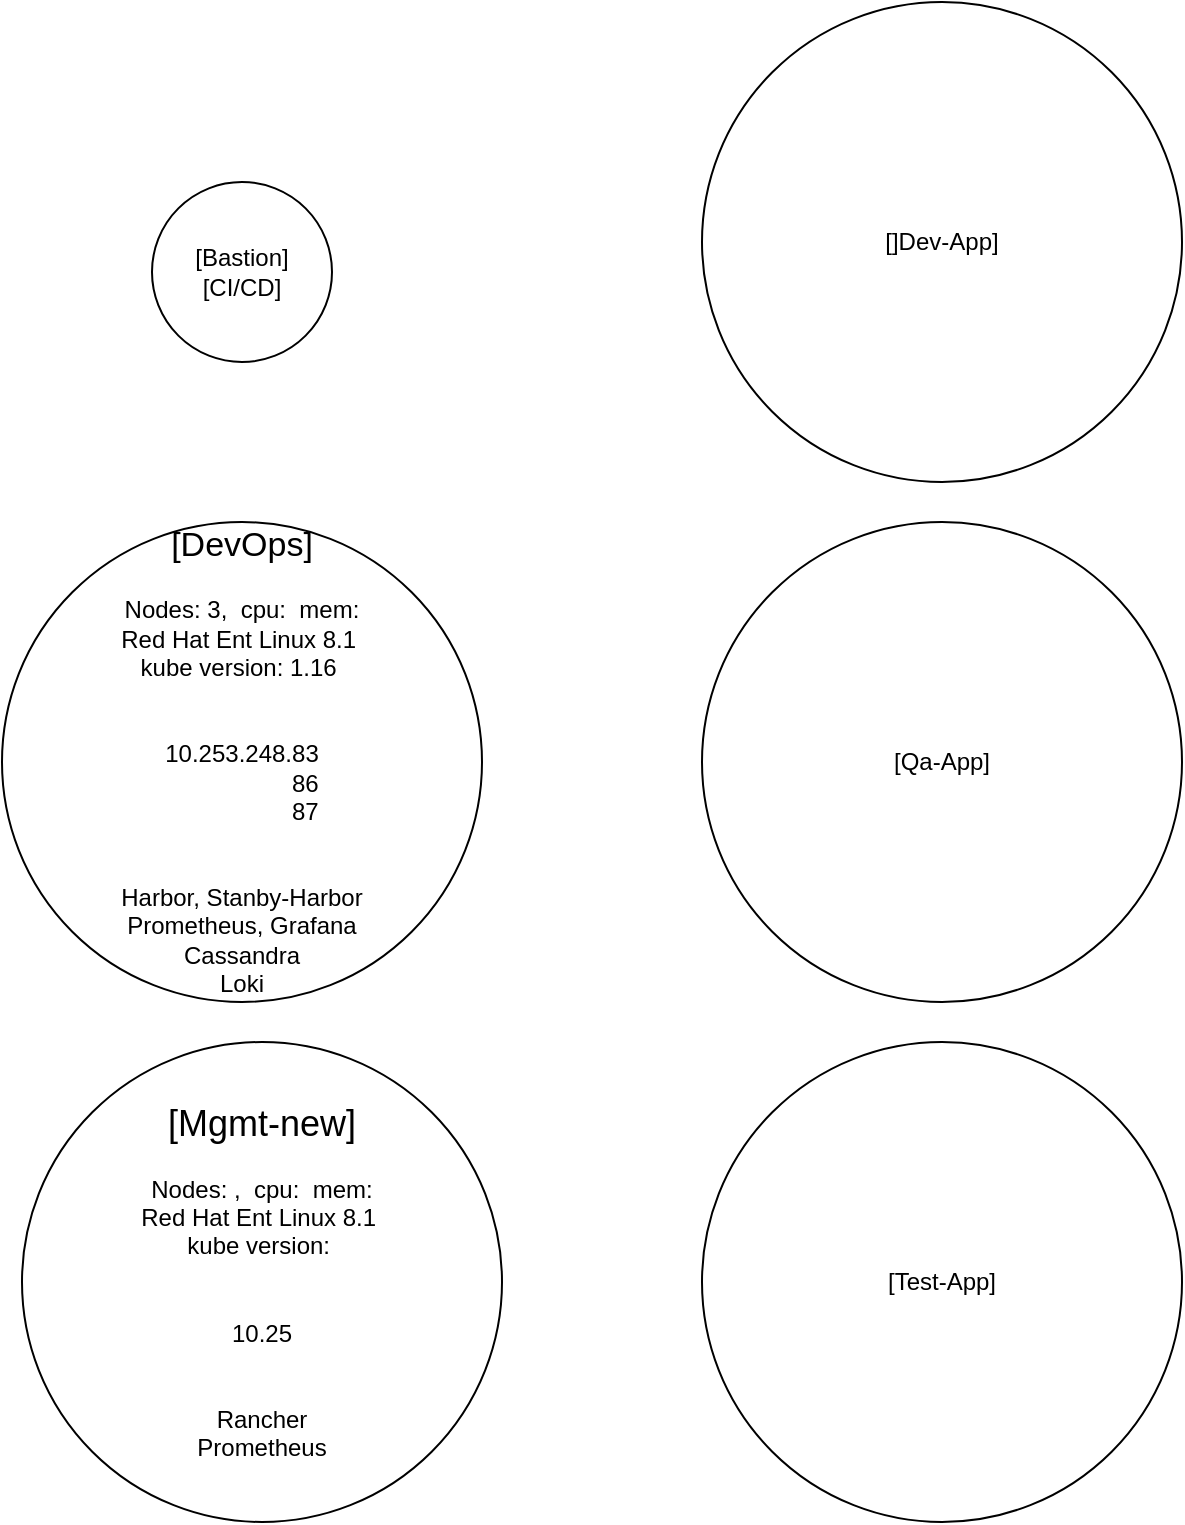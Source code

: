 <mxfile version="14.1.8" type="github" pages="4">
  <diagram id="zqWQqUdTwiIyOvmaYmjz" name="1. 클러스터 정보">
    <mxGraphModel dx="919" dy="842" grid="1" gridSize="10" guides="1" tooltips="1" connect="1" arrows="1" fold="1" page="1" pageScale="1" pageWidth="827" pageHeight="1169" math="0" shadow="0">
      <root>
        <mxCell id="PNiSEAVqumczl3CK1zWQ-0" />
        <mxCell id="PNiSEAVqumczl3CK1zWQ-1" parent="PNiSEAVqumczl3CK1zWQ-0" />
        <mxCell id="PNiSEAVqumczl3CK1zWQ-2" value="[]Dev-App]" style="ellipse;whiteSpace=wrap;html=1;aspect=fixed;" parent="PNiSEAVqumczl3CK1zWQ-1" vertex="1">
          <mxGeometry x="430" y="30" width="240" height="240" as="geometry" />
        </mxCell>
        <mxCell id="PNiSEAVqumczl3CK1zWQ-3" value="[Qa-App]" style="ellipse;whiteSpace=wrap;html=1;aspect=fixed;" parent="PNiSEAVqumczl3CK1zWQ-1" vertex="1">
          <mxGeometry x="430" y="290" width="240" height="240" as="geometry" />
        </mxCell>
        <mxCell id="PNiSEAVqumczl3CK1zWQ-4" value="[Test-App]" style="ellipse;whiteSpace=wrap;html=1;aspect=fixed;" parent="PNiSEAVqumczl3CK1zWQ-1" vertex="1">
          <mxGeometry x="430" y="550" width="240" height="240" as="geometry" />
        </mxCell>
        <mxCell id="PNiSEAVqumczl3CK1zWQ-5" value="&lt;font style=&quot;font-size: 17px&quot;&gt;[DevOps]&lt;/font&gt;&lt;br&gt;&lt;br&gt;Nodes: 3,&amp;nbsp; cpu:&amp;nbsp; mem:&lt;br&gt;Red Hat Ent Linux 8.1&amp;nbsp;&lt;br&gt;kube version: 1.16&amp;nbsp;&lt;br&gt;&lt;br&gt;&lt;br&gt;10.253.248.83&lt;br&gt;&amp;nbsp; &amp;nbsp; &amp;nbsp; &amp;nbsp; &amp;nbsp; &amp;nbsp; &amp;nbsp; &amp;nbsp; &amp;nbsp; &amp;nbsp;86&lt;br&gt;&amp;nbsp; &amp;nbsp; &amp;nbsp; &amp;nbsp; &amp;nbsp; &amp;nbsp; &amp;nbsp; &amp;nbsp; &amp;nbsp; &amp;nbsp;87&lt;br&gt;&lt;br&gt;&lt;br&gt;Harbor, Stanby-Harbor&lt;br&gt;Prometheus, Grafana&lt;br&gt;Cassandra&lt;br&gt;Loki" style="ellipse;whiteSpace=wrap;html=1;aspect=fixed;" parent="PNiSEAVqumczl3CK1zWQ-1" vertex="1">
          <mxGeometry x="80" y="290" width="240" height="240" as="geometry" />
        </mxCell>
        <mxCell id="PNiSEAVqumczl3CK1zWQ-6" value="[Bastion]&lt;br&gt;[CI/CD]" style="ellipse;whiteSpace=wrap;html=1;aspect=fixed;" parent="PNiSEAVqumczl3CK1zWQ-1" vertex="1">
          <mxGeometry x="155" y="120" width="90" height="90" as="geometry" />
        </mxCell>
        <mxCell id="PNiSEAVqumczl3CK1zWQ-7" value="&lt;font style=&quot;font-size: 18px&quot;&gt;[Mgmt-new]&lt;/font&gt;&lt;br&gt;&lt;br&gt;Nodes: ,&amp;nbsp; cpu:&amp;nbsp; mem:&lt;br&gt;Red Hat Ent Linux 8.1&amp;nbsp;&lt;br&gt;kube version:&amp;nbsp;&lt;br&gt;&lt;br&gt;&lt;br&gt;10.25&lt;br&gt;&lt;br&gt;&lt;br&gt;Rancher&lt;br&gt;Prometheus" style="ellipse;whiteSpace=wrap;html=1;aspect=fixed;" parent="PNiSEAVqumczl3CK1zWQ-1" vertex="1">
          <mxGeometry x="90" y="550" width="240" height="240" as="geometry" />
        </mxCell>
      </root>
    </mxGraphModel>
  </diagram>
  <diagram id="in38U6Dr_jpYil-cjB_f" name="Page-1">
    <mxGraphModel dx="1746" dy="842" grid="1" gridSize="10" guides="1" tooltips="1" connect="1" arrows="1" fold="1" page="1" pageScale="1" pageWidth="827" pageHeight="1169" math="0" shadow="0">
      <root>
        <mxCell id="0" />
        <mxCell id="1" parent="0" />
        <mxCell id="hZ1jMKI5p8nAKICjlDMV-15" value="" style="rounded=0;whiteSpace=wrap;html=1;fillColor=#dae8fc;strokeColor=#6c8ebf;" parent="1" vertex="1">
          <mxGeometry x="90" y="117" width="710" height="440" as="geometry" />
        </mxCell>
        <mxCell id="hZ1jMKI5p8nAKICjlDMV-50" value="" style="rounded=0;whiteSpace=wrap;html=1;" parent="1" vertex="1">
          <mxGeometry x="270" y="290" width="162.5" height="140" as="geometry" />
        </mxCell>
        <mxCell id="GkEAS1J7xOZd6fxZnrWg-101" style="edgeStyle=orthogonalEdgeStyle;rounded=0;orthogonalLoop=1;jettySize=auto;html=1;entryX=0;entryY=0.5;entryDx=0;entryDy=0;endArrow=block;endFill=1;strokeColor=#000000;" parent="1" source="hZ1jMKI5p8nAKICjlDMV-51" target="hZ1jMKI5p8nAKICjlDMV-54" edge="1">
          <mxGeometry relative="1" as="geometry" />
        </mxCell>
        <mxCell id="GkEAS1J7xOZd6fxZnrWg-102" style="edgeStyle=orthogonalEdgeStyle;rounded=0;orthogonalLoop=1;jettySize=auto;html=1;endArrow=block;endFill=1;strokeColor=#000000;" parent="1" source="hZ1jMKI5p8nAKICjlDMV-51" target="hZ1jMKI5p8nAKICjlDMV-53" edge="1">
          <mxGeometry relative="1" as="geometry">
            <Array as="points">
              <mxPoint x="367.5" y="371.75" />
              <mxPoint x="367.5" y="336.75" />
            </Array>
          </mxGeometry>
        </mxCell>
        <mxCell id="hZ1jMKI5p8nAKICjlDMV-51" value="LB&lt;br&gt;Service" style="ellipse;whiteSpace=wrap;html=1;aspect=fixed;" parent="1" vertex="1">
          <mxGeometry x="296" y="341" width="62.5" height="62.5" as="geometry" />
        </mxCell>
        <mxCell id="hZ1jMKI5p8nAKICjlDMV-52" value="Deployment" style="rounded=0;whiteSpace=wrap;html=1;" parent="1" vertex="1">
          <mxGeometry x="358.5" y="294" width="70" height="18.75" as="geometry" />
        </mxCell>
        <mxCell id="hZ1jMKI5p8nAKICjlDMV-53" value="Pod&lt;span style=&quot;color: rgba(0 , 0 , 0 , 0) ; font-family: monospace ; font-size: 0px&quot;&gt;%3CmxGraphModel%3E%3Croot%3E%3CmxCell%20id%3D%220%22%2F%3E%3CmxCell%20id%3D%221%22%20parent%3D%220%22%2F%3E%3CmxCell%20id%3D%222%22%20value%3D%22ClusterIP%26lt%3Bbr%26gt%3BService%22%20style%3D%22ellipse%3BwhiteSpace%3Dwrap%3Bhtml%3D1%3Baspect%3Dfixed%3B%22%20vertex%3D%221%22%20parent%3D%221%22%3E%3CmxGeometry%20x%3D%22290%22%20y%3D%22173.75%22%20width%3D%2262.5%22%20height%3D%2262.5%22%20as%3D%22geometry%22%2F%3E%3C%2FmxCell%3E%3C%2Froot%3E%3C%2FmxGraphModel%3E&lt;/span&gt;" style="ellipse;whiteSpace=wrap;html=1;aspect=fixed;" parent="1" vertex="1">
          <mxGeometry x="383.5" y="320" width="34" height="34" as="geometry" />
        </mxCell>
        <mxCell id="hZ1jMKI5p8nAKICjlDMV-54" value="Pod&lt;span style=&quot;color: rgba(0 , 0 , 0 , 0) ; font-family: monospace ; font-size: 0px&quot;&gt;%3CmxGraphModel%3E%3Croot%3E%3CmxCell%20id%3D%220%22%2F%3E%3CmxCell%20id%3D%221%22%20parent%3D%220%22%2F%3E%3CmxCell%20id%3D%222%22%20value%3D%22ClusterIP%26lt%3Bbr%26gt%3BService%22%20style%3D%22ellipse%3BwhiteSpace%3Dwrap%3Bhtml%3D1%3Baspect%3Dfixed%3B%22%20vertex%3D%221%22%20parent%3D%221%22%3E%3CmxGeometry%20x%3D%22290%22%20y%3D%22173.75%22%20width%3D%2262.5%22%20height%3D%2262.5%22%20as%3D%22geometry%22%2F%3E%3C%2FmxCell%3E%3C%2Froot%3E%3C%2FmxGraphModel%3E&lt;/span&gt;" style="ellipse;whiteSpace=wrap;html=1;aspect=fixed;" parent="1" vertex="1">
          <mxGeometry x="383.5" y="355" width="33.5" height="33.5" as="geometry" />
        </mxCell>
        <mxCell id="0lCmog_QnwW-JEdDi23I-28" style="edgeStyle=orthogonalEdgeStyle;rounded=0;orthogonalLoop=1;jettySize=auto;html=1;" parent="1" source="hZ1jMKI5p8nAKICjlDMV-55" target="0lCmog_QnwW-JEdDi23I-16" edge="1">
          <mxGeometry relative="1" as="geometry" />
        </mxCell>
        <mxCell id="hZ1jMKI5p8nAKICjlDMV-55" value="Pod&lt;span style=&quot;color: rgba(0 , 0 , 0 , 0) ; font-family: monospace ; font-size: 0px&quot;&gt;%3CmxGraphModel%3E%3Croot%3E%3CmxCell%20id%3D%220%22%2F%3E%3CmxCell%20id%3D%221%22%20parent%3D%220%22%2F%3E%3CmxCell%20id%3D%222%22%20value%3D%22ClusterIP%26lt%3Bbr%26gt%3BService%22%20style%3D%22ellipse%3BwhiteSpace%3Dwrap%3Bhtml%3D1%3Baspect%3Dfixed%3B%22%20vertex%3D%221%22%20parent%3D%221%22%3E%3CmxGeometry%20x%3D%22290%22%20y%3D%22173.75%22%20width%3D%2262.5%22%20height%3D%2262.5%22%20as%3D%22geometry%22%2F%3E%3C%2FmxCell%3E%3C%2Froot%3E%3C%2FmxGraphModel%3E&lt;/span&gt;" style="ellipse;whiteSpace=wrap;html=1;aspect=fixed;" parent="1" vertex="1">
          <mxGeometry x="383.5" y="389.5" width="34" height="34" as="geometry" />
        </mxCell>
        <mxCell id="GkEAS1J7xOZd6fxZnrWg-114" style="edgeStyle=orthogonalEdgeStyle;rounded=0;orthogonalLoop=1;jettySize=auto;html=1;endArrow=block;endFill=1;strokeColor=#000000;" parent="1" target="hZ1jMKI5p8nAKICjlDMV-51" edge="1">
          <mxGeometry relative="1" as="geometry">
            <Array as="points">
              <mxPoint x="190" y="372" />
            </Array>
            <mxPoint x="190" y="340" as="sourcePoint" />
          </mxGeometry>
        </mxCell>
        <mxCell id="GkEAS1J7xOZd6fxZnrWg-9" style="edgeStyle=orthogonalEdgeStyle;rounded=0;orthogonalLoop=1;jettySize=auto;html=1;exitX=0.5;exitY=1;exitDx=0;exitDy=0;" parent="1" source="hZ1jMKI5p8nAKICjlDMV-53" target="hZ1jMKI5p8nAKICjlDMV-53" edge="1">
          <mxGeometry relative="1" as="geometry" />
        </mxCell>
        <mxCell id="GkEAS1J7xOZd6fxZnrWg-66" value="Postgres PVC" style="rounded=0;whiteSpace=wrap;html=1;" parent="1" vertex="1">
          <mxGeometry x="553.13" y="520" width="160" height="30" as="geometry" />
        </mxCell>
        <mxCell id="GkEAS1J7xOZd6fxZnrWg-88" value="&lt;h1&gt;&lt;ol style=&quot;font-size: 12px&quot;&gt;&lt;li&gt;&lt;font style=&quot;font-size: 12px&quot;&gt;Create config Service, Deployment&lt;/font&gt;&lt;/li&gt;&lt;li&gt;&lt;font style=&quot;font-size: 12px&quot;&gt;Local Minikube Test&lt;/font&gt;&lt;/li&gt;&lt;li&gt;&lt;font style=&quot;font-size: 12px&quot;&gt;Create a Github/Travis flow to build images and Deploy&lt;/font&gt;&lt;/li&gt;&lt;li&gt;&lt;font style=&quot;font-size: 12px&quot;&gt;Deploy app to cloud&lt;/font&gt;&lt;/li&gt;&lt;/ol&gt;&lt;/h1&gt;" style="text;html=1;strokeColor=#82b366;fillColor=#d5e8d4;spacing=5;spacingTop=-20;whiteSpace=wrap;overflow=hidden;rounded=0;" parent="1" vertex="1">
          <mxGeometry x="90" y="570" width="420" height="70" as="geometry" />
        </mxCell>
        <mxCell id="GkEAS1J7xOZd6fxZnrWg-98" style="edgeStyle=orthogonalEdgeStyle;rounded=0;orthogonalLoop=1;jettySize=auto;html=1;exitX=1;exitY=0.5;exitDx=0;exitDy=0;endArrow=block;endFill=1;strokeColor=#000000;" parent="1" source="hZ1jMKI5p8nAKICjlDMV-51" target="hZ1jMKI5p8nAKICjlDMV-55" edge="1">
          <mxGeometry relative="1" as="geometry">
            <Array as="points">
              <mxPoint x="367.5" y="371.75" />
              <mxPoint x="367.5" y="406.75" />
            </Array>
          </mxGeometry>
        </mxCell>
        <mxCell id="GkEAS1J7xOZd6fxZnrWg-103" value="&lt;font style=&quot;font-size: 9px&quot;&gt;5000&lt;/font&gt;" style="text;html=1;fillColor=none;align=center;verticalAlign=middle;whiteSpace=wrap;rounded=0;" parent="1" vertex="1">
          <mxGeometry x="265.25" y="370.5" width="40" height="20" as="geometry" />
        </mxCell>
        <mxCell id="GkEAS1J7xOZd6fxZnrWg-104" value="&lt;font style=&quot;font-size: 9px&quot;&gt;5000&lt;/font&gt;" style="text;html=1;fillColor=none;align=center;verticalAlign=middle;whiteSpace=wrap;rounded=0;" parent="1" vertex="1">
          <mxGeometry x="352.5" y="404.5" width="40" height="20" as="geometry" />
        </mxCell>
        <mxCell id="GkEAS1J7xOZd6fxZnrWg-112" value="server" style="text;html=1;strokeColor=none;fillColor=none;align=center;verticalAlign=middle;whiteSpace=wrap;rounded=0;fontColor=#0000FF;fontSize=17;" parent="1" vertex="1">
          <mxGeometry x="280" y="290" width="40" height="20" as="geometry" />
        </mxCell>
        <mxCell id="GkEAS1J7xOZd6fxZnrWg-124" value="" style="rounded=0;whiteSpace=wrap;html=1;" parent="1" vertex="1">
          <mxGeometry x="550" y="279" width="166.25" height="92.5" as="geometry" />
        </mxCell>
        <mxCell id="GkEAS1J7xOZd6fxZnrWg-125" style="edgeStyle=orthogonalEdgeStyle;rounded=0;orthogonalLoop=1;jettySize=auto;html=1;entryX=0;entryY=0.5;entryDx=0;entryDy=0;endArrow=block;endFill=1;strokeColor=#000000;" parent="1" source="GkEAS1J7xOZd6fxZnrWg-127" target="GkEAS1J7xOZd6fxZnrWg-130" edge="1">
          <mxGeometry relative="1" as="geometry" />
        </mxCell>
        <mxCell id="GkEAS1J7xOZd6fxZnrWg-127" value="ClusterIP&lt;br&gt;Service" style="ellipse;whiteSpace=wrap;html=1;aspect=fixed;" parent="1" vertex="1">
          <mxGeometry x="574.5" y="301.75" width="62.5" height="62.5" as="geometry" />
        </mxCell>
        <mxCell id="GkEAS1J7xOZd6fxZnrWg-128" value="Deployment" style="rounded=0;whiteSpace=wrap;html=1;" parent="1" vertex="1">
          <mxGeometry x="642.25" y="283" width="70" height="18.75" as="geometry" />
        </mxCell>
        <mxCell id="GkEAS1J7xOZd6fxZnrWg-130" value="Pod&lt;span style=&quot;color: rgba(0 , 0 , 0 , 0) ; font-family: monospace ; font-size: 0px&quot;&gt;%3CmxGraphModel%3E%3Croot%3E%3CmxCell%20id%3D%220%22%2F%3E%3CmxCell%20id%3D%221%22%20parent%3D%220%22%2F%3E%3CmxCell%20id%3D%222%22%20value%3D%22ClusterIP%26lt%3Bbr%26gt%3BService%22%20style%3D%22ellipse%3BwhiteSpace%3Dwrap%3Bhtml%3D1%3Baspect%3Dfixed%3B%22%20vertex%3D%221%22%20parent%3D%221%22%3E%3CmxGeometry%20x%3D%22290%22%20y%3D%22173.75%22%20width%3D%2262.5%22%20height%3D%2262.5%22%20as%3D%22geometry%22%2F%3E%3C%2FmxCell%3E%3C%2Froot%3E%3C%2FmxGraphModel%3E&lt;/span&gt;" style="ellipse;whiteSpace=wrap;html=1;aspect=fixed;" parent="1" vertex="1">
          <mxGeometry x="662" y="315.75" width="33.5" height="33.5" as="geometry" />
        </mxCell>
        <mxCell id="GkEAS1J7xOZd6fxZnrWg-135" value="&lt;font style=&quot;font-size: 9px&quot;&gt;6379&lt;/font&gt;" style="text;html=1;fillColor=none;align=center;verticalAlign=middle;whiteSpace=wrap;rounded=0;" parent="1" vertex="1">
          <mxGeometry x="631" y="335" width="40" height="20" as="geometry" />
        </mxCell>
        <mxCell id="GkEAS1J7xOZd6fxZnrWg-136" value="redis" style="text;html=1;strokeColor=none;fillColor=none;align=center;verticalAlign=middle;whiteSpace=wrap;rounded=0;fontColor=#0000FF;fontSize=17;" parent="1" vertex="1">
          <mxGeometry x="584.75" y="279.5" width="40" height="20" as="geometry" />
        </mxCell>
        <mxCell id="GkEAS1J7xOZd6fxZnrWg-139" value="" style="rounded=0;whiteSpace=wrap;html=1;" parent="1" vertex="1">
          <mxGeometry x="550" y="403.5" width="166.25" height="92.5" as="geometry" />
        </mxCell>
        <mxCell id="GkEAS1J7xOZd6fxZnrWg-140" style="edgeStyle=orthogonalEdgeStyle;rounded=0;orthogonalLoop=1;jettySize=auto;html=1;entryX=0;entryY=0.5;entryDx=0;entryDy=0;endArrow=block;endFill=1;strokeColor=#000000;" parent="1" source="GkEAS1J7xOZd6fxZnrWg-141" target="GkEAS1J7xOZd6fxZnrWg-143" edge="1">
          <mxGeometry relative="1" as="geometry" />
        </mxCell>
        <mxCell id="GkEAS1J7xOZd6fxZnrWg-141" value="ClusterIP&lt;br&gt;Service" style="ellipse;whiteSpace=wrap;html=1;aspect=fixed;" parent="1" vertex="1">
          <mxGeometry x="574.5" y="426.25" width="62.5" height="62.5" as="geometry" />
        </mxCell>
        <mxCell id="GkEAS1J7xOZd6fxZnrWg-142" value="Deployment" style="rounded=0;whiteSpace=wrap;html=1;" parent="1" vertex="1">
          <mxGeometry x="642.25" y="407.5" width="70" height="18.75" as="geometry" />
        </mxCell>
        <mxCell id="0lCmog_QnwW-JEdDi23I-4" style="edgeStyle=orthogonalEdgeStyle;rounded=0;orthogonalLoop=1;jettySize=auto;html=1;exitX=0.5;exitY=1;exitDx=0;exitDy=0;" parent="1" source="GkEAS1J7xOZd6fxZnrWg-143" target="GkEAS1J7xOZd6fxZnrWg-66" edge="1">
          <mxGeometry relative="1" as="geometry">
            <Array as="points">
              <mxPoint x="679" y="510" />
              <mxPoint x="679" y="510" />
            </Array>
          </mxGeometry>
        </mxCell>
        <mxCell id="GkEAS1J7xOZd6fxZnrWg-143" value="Pod&lt;span style=&quot;color: rgba(0 , 0 , 0 , 0) ; font-family: monospace ; font-size: 0px&quot;&gt;%3CmxGraphModel%3E%3Croot%3E%3CmxCell%20id%3D%220%22%2F%3E%3CmxCell%20id%3D%221%22%20parent%3D%220%22%2F%3E%3CmxCell%20id%3D%222%22%20value%3D%22ClusterIP%26lt%3Bbr%26gt%3BService%22%20style%3D%22ellipse%3BwhiteSpace%3Dwrap%3Bhtml%3D1%3Baspect%3Dfixed%3B%22%20vertex%3D%221%22%20parent%3D%221%22%3E%3CmxGeometry%20x%3D%22290%22%20y%3D%22173.75%22%20width%3D%2262.5%22%20height%3D%2262.5%22%20as%3D%22geometry%22%2F%3E%3C%2FmxCell%3E%3C%2Froot%3E%3C%2FmxGraphModel%3E&lt;/span&gt;" style="ellipse;whiteSpace=wrap;html=1;aspect=fixed;" parent="1" vertex="1">
          <mxGeometry x="662" y="440.25" width="33.5" height="33.5" as="geometry" />
        </mxCell>
        <mxCell id="GkEAS1J7xOZd6fxZnrWg-144" value="&lt;font style=&quot;font-size: 9px&quot;&gt;5432&lt;/font&gt;" style="text;html=1;fillColor=none;align=center;verticalAlign=middle;whiteSpace=wrap;rounded=0;" parent="1" vertex="1">
          <mxGeometry x="631" y="458.5" width="40" height="20" as="geometry" />
        </mxCell>
        <mxCell id="GkEAS1J7xOZd6fxZnrWg-145" value="postgres" style="text;html=1;strokeColor=none;fillColor=none;align=center;verticalAlign=middle;whiteSpace=wrap;rounded=0;fontColor=#0000FF;fontSize=15;" parent="1" vertex="1">
          <mxGeometry x="585.5" y="403.5" width="40" height="20" as="geometry" />
        </mxCell>
        <mxCell id="GkEAS1J7xOZd6fxZnrWg-118" style="edgeStyle=orthogonalEdgeStyle;rounded=0;orthogonalLoop=1;jettySize=auto;html=1;exitX=1;exitY=0.5;exitDx=0;exitDy=0;endArrow=block;endFill=1;strokeColor=#000000;fontSize=17;fontColor=#0000FF;" parent="1" source="hZ1jMKI5p8nAKICjlDMV-55" target="GkEAS1J7xOZd6fxZnrWg-141" edge="1">
          <mxGeometry relative="1" as="geometry">
            <mxPoint x="563.75" y="465.25" as="targetPoint" />
            <Array as="points">
              <mxPoint x="460" y="406" />
              <mxPoint x="460" y="458" />
            </Array>
          </mxGeometry>
        </mxCell>
        <mxCell id="GkEAS1J7xOZd6fxZnrWg-121" style="edgeStyle=orthogonalEdgeStyle;rounded=0;orthogonalLoop=1;jettySize=auto;html=1;exitX=1;exitY=0.5;exitDx=0;exitDy=0;endArrow=block;endFill=1;strokeColor=#000000;fontSize=17;fontColor=#0000FF;" parent="1" source="hZ1jMKI5p8nAKICjlDMV-53" target="GkEAS1J7xOZd6fxZnrWg-141" edge="1">
          <mxGeometry relative="1" as="geometry">
            <mxPoint x="563.75" y="465.25" as="targetPoint" />
            <Array as="points">
              <mxPoint x="460" y="337" />
              <mxPoint x="460" y="458" />
            </Array>
          </mxGeometry>
        </mxCell>
        <mxCell id="GkEAS1J7xOZd6fxZnrWg-123" style="edgeStyle=orthogonalEdgeStyle;rounded=0;orthogonalLoop=1;jettySize=auto;html=1;exitX=1;exitY=0.5;exitDx=0;exitDy=0;endArrow=block;endFill=1;strokeColor=#000000;fontSize=17;fontColor=#0000FF;" parent="1" source="hZ1jMKI5p8nAKICjlDMV-54" target="GkEAS1J7xOZd6fxZnrWg-141" edge="1">
          <mxGeometry relative="1" as="geometry">
            <mxPoint x="563.75" y="465.25" as="targetPoint" />
            <Array as="points">
              <mxPoint x="460" y="372" />
              <mxPoint x="460" y="458" />
            </Array>
          </mxGeometry>
        </mxCell>
        <mxCell id="GkEAS1J7xOZd6fxZnrWg-150" style="edgeStyle=orthogonalEdgeStyle;rounded=0;orthogonalLoop=1;jettySize=auto;html=1;endArrow=block;endFill=1;strokeColor=#000000;fontSize=17;fontColor=#0000FF;" parent="1" source="hZ1jMKI5p8nAKICjlDMV-53" target="GkEAS1J7xOZd6fxZnrWg-127" edge="1">
          <mxGeometry relative="1" as="geometry">
            <Array as="points">
              <mxPoint x="540" y="337" />
              <mxPoint x="540" y="337" />
            </Array>
          </mxGeometry>
        </mxCell>
        <mxCell id="GkEAS1J7xOZd6fxZnrWg-151" value="" style="rounded=0;whiteSpace=wrap;html=1;" parent="1" vertex="1">
          <mxGeometry x="549.75" y="153.25" width="90" height="92.5" as="geometry" />
        </mxCell>
        <mxCell id="GkEAS1J7xOZd6fxZnrWg-154" value="Deployment" style="rounded=0;whiteSpace=wrap;html=1;" parent="1" vertex="1">
          <mxGeometry x="560" y="184.38" width="70" height="18.75" as="geometry" />
        </mxCell>
        <mxCell id="GkEAS1J7xOZd6fxZnrWg-174" style="edgeStyle=orthogonalEdgeStyle;rounded=0;orthogonalLoop=1;jettySize=auto;html=1;endArrow=block;endFill=1;strokeColor=#000000;fontSize=17;fontColor=#0000FF;" parent="1" source="GkEAS1J7xOZd6fxZnrWg-155" target="GkEAS1J7xOZd6fxZnrWg-127" edge="1">
          <mxGeometry relative="1" as="geometry">
            <Array as="points">
              <mxPoint x="530" y="224" />
              <mxPoint x="530" y="330" />
            </Array>
          </mxGeometry>
        </mxCell>
        <mxCell id="GkEAS1J7xOZd6fxZnrWg-155" value="Pod&lt;span style=&quot;color: rgba(0 , 0 , 0 , 0) ; font-family: monospace ; font-size: 0px&quot;&gt;%3CmxGraphModel%3E%3Croot%3E%3CmxCell%20id%3D%220%22%2F%3E%3CmxCell%20id%3D%221%22%20parent%3D%220%22%2F%3E%3CmxCell%20id%3D%222%22%20value%3D%22ClusterIP%26lt%3Bbr%26gt%3BService%22%20style%3D%22ellipse%3BwhiteSpace%3Dwrap%3Bhtml%3D1%3Baspect%3Dfixed%3B%22%20vertex%3D%221%22%20parent%3D%221%22%3E%3CmxGeometry%20x%3D%22290%22%20y%3D%22173.75%22%20width%3D%2262.5%22%20height%3D%2262.5%22%20as%3D%22geometry%22%2F%3E%3C%2FmxCell%3E%3C%2Froot%3E%3C%2FmxGraphModel%3E&lt;/span&gt;" style="ellipse;whiteSpace=wrap;html=1;aspect=fixed;" parent="1" vertex="1">
          <mxGeometry x="577.75" y="207.25" width="33.5" height="33.5" as="geometry" />
        </mxCell>
        <mxCell id="GkEAS1J7xOZd6fxZnrWg-157" value="worker" style="text;html=1;strokeColor=none;fillColor=none;align=center;verticalAlign=middle;whiteSpace=wrap;rounded=0;fontColor=#0000FF;fontSize=17;" parent="1" vertex="1">
          <mxGeometry x="537" y="156" width="120" height="20" as="geometry" />
        </mxCell>
        <mxCell id="GkEAS1J7xOZd6fxZnrWg-158" value="" style="rounded=0;whiteSpace=wrap;html=1;" parent="1" vertex="1">
          <mxGeometry x="270.38" y="130" width="162.5" height="140" as="geometry" />
        </mxCell>
        <mxCell id="GkEAS1J7xOZd6fxZnrWg-159" style="edgeStyle=orthogonalEdgeStyle;rounded=0;orthogonalLoop=1;jettySize=auto;html=1;entryX=0;entryY=0.5;entryDx=0;entryDy=0;endArrow=block;endFill=1;strokeColor=#000000;" parent="1" source="GkEAS1J7xOZd6fxZnrWg-161" target="GkEAS1J7xOZd6fxZnrWg-164" edge="1">
          <mxGeometry relative="1" as="geometry" />
        </mxCell>
        <mxCell id="GkEAS1J7xOZd6fxZnrWg-160" style="edgeStyle=orthogonalEdgeStyle;rounded=0;orthogonalLoop=1;jettySize=auto;html=1;endArrow=block;endFill=1;strokeColor=#000000;" parent="1" source="GkEAS1J7xOZd6fxZnrWg-161" target="GkEAS1J7xOZd6fxZnrWg-163" edge="1">
          <mxGeometry relative="1" as="geometry">
            <Array as="points">
              <mxPoint x="367.88" y="211.75" />
              <mxPoint x="367.88" y="176.75" />
            </Array>
          </mxGeometry>
        </mxCell>
        <mxCell id="GkEAS1J7xOZd6fxZnrWg-161" value="LB&lt;br&gt;Service" style="ellipse;whiteSpace=wrap;html=1;aspect=fixed;" parent="1" vertex="1">
          <mxGeometry x="296.38" y="181" width="62.5" height="62.5" as="geometry" />
        </mxCell>
        <mxCell id="GkEAS1J7xOZd6fxZnrWg-162" value="Deployment" style="rounded=0;whiteSpace=wrap;html=1;" parent="1" vertex="1">
          <mxGeometry x="358.88" y="134" width="70" height="18.75" as="geometry" />
        </mxCell>
        <mxCell id="GkEAS1J7xOZd6fxZnrWg-163" value="Pod&lt;span style=&quot;color: rgba(0 , 0 , 0 , 0) ; font-family: monospace ; font-size: 0px&quot;&gt;%3CmxGraphModel%3E%3Croot%3E%3CmxCell%20id%3D%220%22%2F%3E%3CmxCell%20id%3D%221%22%20parent%3D%220%22%2F%3E%3CmxCell%20id%3D%222%22%20value%3D%22ClusterIP%26lt%3Bbr%26gt%3BService%22%20style%3D%22ellipse%3BwhiteSpace%3Dwrap%3Bhtml%3D1%3Baspect%3Dfixed%3B%22%20vertex%3D%221%22%20parent%3D%221%22%3E%3CmxGeometry%20x%3D%22290%22%20y%3D%22173.75%22%20width%3D%2262.5%22%20height%3D%2262.5%22%20as%3D%22geometry%22%2F%3E%3C%2FmxCell%3E%3C%2Froot%3E%3C%2FmxGraphModel%3E&lt;/span&gt;" style="ellipse;whiteSpace=wrap;html=1;aspect=fixed;" parent="1" vertex="1">
          <mxGeometry x="383.88" y="160" width="34" height="34" as="geometry" />
        </mxCell>
        <mxCell id="GkEAS1J7xOZd6fxZnrWg-164" value="Pod&lt;span style=&quot;color: rgba(0 , 0 , 0 , 0) ; font-family: monospace ; font-size: 0px&quot;&gt;%3CmxGraphModel%3E%3Croot%3E%3CmxCell%20id%3D%220%22%2F%3E%3CmxCell%20id%3D%221%22%20parent%3D%220%22%2F%3E%3CmxCell%20id%3D%222%22%20value%3D%22ClusterIP%26lt%3Bbr%26gt%3BService%22%20style%3D%22ellipse%3BwhiteSpace%3Dwrap%3Bhtml%3D1%3Baspect%3Dfixed%3B%22%20vertex%3D%221%22%20parent%3D%221%22%3E%3CmxGeometry%20x%3D%22290%22%20y%3D%22173.75%22%20width%3D%2262.5%22%20height%3D%2262.5%22%20as%3D%22geometry%22%2F%3E%3C%2FmxCell%3E%3C%2Froot%3E%3C%2FmxGraphModel%3E&lt;/span&gt;" style="ellipse;whiteSpace=wrap;html=1;aspect=fixed;" parent="1" vertex="1">
          <mxGeometry x="383.88" y="195" width="33.5" height="33.5" as="geometry" />
        </mxCell>
        <mxCell id="GkEAS1J7xOZd6fxZnrWg-165" value="Pod&lt;span style=&quot;color: rgba(0 , 0 , 0 , 0) ; font-family: monospace ; font-size: 0px&quot;&gt;%3CmxGraphModel%3E%3Croot%3E%3CmxCell%20id%3D%220%22%2F%3E%3CmxCell%20id%3D%221%22%20parent%3D%220%22%2F%3E%3CmxCell%20id%3D%222%22%20value%3D%22ClusterIP%26lt%3Bbr%26gt%3BService%22%20style%3D%22ellipse%3BwhiteSpace%3Dwrap%3Bhtml%3D1%3Baspect%3Dfixed%3B%22%20vertex%3D%221%22%20parent%3D%221%22%3E%3CmxGeometry%20x%3D%22290%22%20y%3D%22173.75%22%20width%3D%2262.5%22%20height%3D%2262.5%22%20as%3D%22geometry%22%2F%3E%3C%2FmxCell%3E%3C%2Froot%3E%3C%2FmxGraphModel%3E&lt;/span&gt;" style="ellipse;whiteSpace=wrap;html=1;aspect=fixed;" parent="1" vertex="1">
          <mxGeometry x="383.88" y="229.5" width="34" height="34" as="geometry" />
        </mxCell>
        <mxCell id="GkEAS1J7xOZd6fxZnrWg-166" style="edgeStyle=orthogonalEdgeStyle;rounded=0;orthogonalLoop=1;jettySize=auto;html=1;exitX=0.5;exitY=1;exitDx=0;exitDy=0;" parent="1" source="GkEAS1J7xOZd6fxZnrWg-163" target="GkEAS1J7xOZd6fxZnrWg-163" edge="1">
          <mxGeometry relative="1" as="geometry" />
        </mxCell>
        <mxCell id="GkEAS1J7xOZd6fxZnrWg-167" style="edgeStyle=orthogonalEdgeStyle;rounded=0;orthogonalLoop=1;jettySize=auto;html=1;exitX=1;exitY=0.5;exitDx=0;exitDy=0;endArrow=block;endFill=1;strokeColor=#000000;" parent="1" source="GkEAS1J7xOZd6fxZnrWg-161" target="GkEAS1J7xOZd6fxZnrWg-165" edge="1">
          <mxGeometry relative="1" as="geometry">
            <Array as="points">
              <mxPoint x="367.88" y="211.75" />
              <mxPoint x="367.88" y="246.75" />
            </Array>
          </mxGeometry>
        </mxCell>
        <mxCell id="GkEAS1J7xOZd6fxZnrWg-168" value="&lt;font style=&quot;font-size: 9px&quot;&gt;3000&lt;/font&gt;" style="text;html=1;fillColor=none;align=center;verticalAlign=middle;whiteSpace=wrap;rounded=0;" parent="1" vertex="1">
          <mxGeometry x="265.63" y="210.5" width="40" height="20" as="geometry" />
        </mxCell>
        <mxCell id="GkEAS1J7xOZd6fxZnrWg-169" value="&lt;font style=&quot;font-size: 9px&quot;&gt;3000&lt;/font&gt;" style="text;html=1;fillColor=none;align=center;verticalAlign=middle;whiteSpace=wrap;rounded=0;" parent="1" vertex="1">
          <mxGeometry x="352.88" y="243.5" width="40" height="20" as="geometry" />
        </mxCell>
        <mxCell id="GkEAS1J7xOZd6fxZnrWg-170" value="client" style="text;html=1;strokeColor=none;fillColor=none;align=center;verticalAlign=middle;whiteSpace=wrap;rounded=0;fontColor=#0000FF;fontSize=17;" parent="1" vertex="1">
          <mxGeometry x="280.38" y="130" width="40" height="20" as="geometry" />
        </mxCell>
        <mxCell id="GkEAS1J7xOZd6fxZnrWg-171" style="edgeStyle=orthogonalEdgeStyle;rounded=0;orthogonalLoop=1;jettySize=auto;html=1;endArrow=block;endFill=1;strokeColor=#000000;fontSize=14;fontColor=#0000FF;" parent="1" target="GkEAS1J7xOZd6fxZnrWg-161" edge="1">
          <mxGeometry relative="1" as="geometry">
            <Array as="points">
              <mxPoint x="190" y="212" />
            </Array>
            <mxPoint x="190" y="260" as="sourcePoint" />
          </mxGeometry>
        </mxCell>
        <mxCell id="GkEAS1J7xOZd6fxZnrWg-176" value="&lt;font style=&quot;font-size: 9px&quot;&gt;6379&lt;/font&gt;" style="text;html=1;fillColor=none;align=center;verticalAlign=middle;whiteSpace=wrap;rounded=0;" parent="1" vertex="1">
          <mxGeometry x="542.75" y="336" width="40" height="20" as="geometry" />
        </mxCell>
        <mxCell id="GkEAS1J7xOZd6fxZnrWg-177" value="&lt;font style=&quot;font-size: 9px&quot;&gt;5432&lt;/font&gt;" style="text;html=1;fillColor=none;align=center;verticalAlign=middle;whiteSpace=wrap;rounded=0;" parent="1" vertex="1">
          <mxGeometry x="542.75" y="458.5" width="40" height="20" as="geometry" />
        </mxCell>
        <mxCell id="0lCmog_QnwW-JEdDi23I-6" value="&lt;font style=&quot;font-size: 11px&quot;&gt;mountPath: /data&lt;/font&gt;" style="text;html=1;strokeColor=none;fillColor=none;align=center;verticalAlign=middle;whiteSpace=wrap;rounded=0;" parent="1" vertex="1">
          <mxGeometry x="671" y="478.5" width="103.75" height="20" as="geometry" />
        </mxCell>
        <mxCell id="0lCmog_QnwW-JEdDi23I-7" value="&lt;h4&gt;PGHOST : PGPORT&amp;nbsp;&lt;/h4&gt;&lt;div&gt;&lt;br&gt;&lt;/div&gt;" style="text;html=1;strokeColor=none;fillColor=none;align=center;verticalAlign=middle;whiteSpace=wrap;rounded=0;" parent="1" vertex="1">
          <mxGeometry x="445.25" y="390.5" width="160" height="20" as="geometry" />
        </mxCell>
        <mxCell id="0lCmog_QnwW-JEdDi23I-12" value="&lt;h4&gt;REDIS_HOST REDIS_PORT&lt;/h4&gt;" style="text;html=1;strokeColor=none;fillColor=none;align=center;verticalAlign=middle;whiteSpace=wrap;rounded=0;" parent="1" vertex="1">
          <mxGeometry x="439.25" y="310" width="97.75" height="20" as="geometry" />
        </mxCell>
        <mxCell id="0lCmog_QnwW-JEdDi23I-16" value="secret: PGPASSWORD" style="rounded=1;arcSize=10;whiteSpace=wrap;html=1;align=center;" parent="1" vertex="1">
          <mxGeometry x="355.25" y="447.5" width="90" height="31" as="geometry" />
        </mxCell>
        <mxCell id="0lCmog_QnwW-JEdDi23I-22" style="edgeStyle=orthogonalEdgeStyle;rounded=0;orthogonalLoop=1;jettySize=auto;html=1;exitX=0.5;exitY=1;exitDx=0;exitDy=0;" parent="1" source="0lCmog_QnwW-JEdDi23I-16" target="0lCmog_QnwW-JEdDi23I-16" edge="1">
          <mxGeometry relative="1" as="geometry" />
        </mxCell>
        <mxCell id="OjMwnVLvpFnhiyftQksw-1" value="&lt;font style=&quot;font-size: 8px&quot;&gt;Google&lt;br style=&quot;font-size: 8px&quot;&gt;Cloud&lt;br style=&quot;font-size: 8px&quot;&gt;Load&amp;nbsp;&lt;br style=&quot;font-size: 8px&quot;&gt;Balancer&lt;/font&gt;" style="ellipse;whiteSpace=wrap;html=1;aspect=fixed;" parent="1" vertex="1">
          <mxGeometry y="278.25" width="65" height="65" as="geometry" />
        </mxCell>
        <mxCell id="OjMwnVLvpFnhiyftQksw-7" style="edgeStyle=orthogonalEdgeStyle;rounded=0;orthogonalLoop=1;jettySize=auto;html=1;" parent="1" source="OjMwnVLvpFnhiyftQksw-5" target="OjMwnVLvpFnhiyftQksw-1" edge="1">
          <mxGeometry relative="1" as="geometry" />
        </mxCell>
        <mxCell id="OjMwnVLvpFnhiyftQksw-5" value="Traffic" style="text;html=1;strokeColor=none;fillColor=none;align=center;verticalAlign=middle;whiteSpace=wrap;rounded=0;" parent="1" vertex="1">
          <mxGeometry x="-60" y="300.75" width="40" height="20" as="geometry" />
        </mxCell>
        <mxCell id="OjMwnVLvpFnhiyftQksw-11" value="" style="rounded=0;whiteSpace=wrap;html=1;" parent="1" vertex="1">
          <mxGeometry x="105.54" y="253" width="141.11" height="96.25" as="geometry" />
        </mxCell>
        <mxCell id="OjMwnVLvpFnhiyftQksw-12" style="edgeStyle=orthogonalEdgeStyle;rounded=0;orthogonalLoop=1;jettySize=auto;html=1;entryX=0;entryY=0.5;entryDx=0;entryDy=0;endArrow=block;endFill=1;strokeColor=#000000;" parent="1" source="OjMwnVLvpFnhiyftQksw-13" target="OjMwnVLvpFnhiyftQksw-15" edge="1">
          <mxGeometry relative="1" as="geometry" />
        </mxCell>
        <mxCell id="OjMwnVLvpFnhiyftQksw-13" value="LB&lt;br&gt;Service" style="ellipse;whiteSpace=wrap;html=1;aspect=fixed;" parent="1" vertex="1">
          <mxGeometry x="114.15" y="279.5" width="62.5" height="62.5" as="geometry" />
        </mxCell>
        <mxCell id="OjMwnVLvpFnhiyftQksw-14" value="Deployment" style="rounded=0;whiteSpace=wrap;html=1;" parent="1" vertex="1">
          <mxGeometry x="172.65" y="257.75" width="70" height="18.75" as="geometry" />
        </mxCell>
        <mxCell id="OjMwnVLvpFnhiyftQksw-15" value="Pod" style="ellipse;whiteSpace=wrap;html=1;aspect=fixed;" parent="1" vertex="1">
          <mxGeometry x="196.4" y="293.5" width="33.5" height="33.5" as="geometry" />
        </mxCell>
        <mxCell id="OjMwnVLvpFnhiyftQksw-17" value="&lt;font style=&quot;font-size: 10px&quot;&gt;Ingress-nginx&lt;/font&gt;" style="text;html=1;strokeColor=none;fillColor=none;align=center;verticalAlign=middle;whiteSpace=wrap;rounded=0;fontColor=#0000FF;fontSize=15;" parent="1" vertex="1">
          <mxGeometry x="102.65" y="253" width="70" height="20" as="geometry" />
        </mxCell>
        <mxCell id="OjMwnVLvpFnhiyftQksw-20" style="edgeStyle=orthogonalEdgeStyle;rounded=0;orthogonalLoop=1;jettySize=auto;html=1;" parent="1" source="OjMwnVLvpFnhiyftQksw-1" target="OjMwnVLvpFnhiyftQksw-13" edge="1">
          <mxGeometry relative="1" as="geometry" />
        </mxCell>
        <mxCell id="OjMwnVLvpFnhiyftQksw-21" value="&lt;span style=&quot;font-size: 10px&quot;&gt;&lt;font color=&quot;#000000&quot;&gt;Ingress Config&lt;/font&gt;&lt;/span&gt;" style="text;html=1;strokeColor=none;fillColor=none;align=center;verticalAlign=middle;whiteSpace=wrap;rounded=0;fontColor=#0000FF;fontSize=15;" parent="1" vertex="1">
          <mxGeometry x="174.65" y="323.25" width="70" height="20" as="geometry" />
        </mxCell>
      </root>
    </mxGraphModel>
  </diagram>
  <diagram id="PRIDpDM041OYP2Ylkp4z" name="Page-4">
    <mxGraphModel dx="1589" dy="701" grid="1" gridSize="10" guides="1" tooltips="1" connect="1" arrows="1" fold="1" page="1" pageScale="1" pageWidth="827" pageHeight="1169" math="0" shadow="0">
      <root>
        <mxCell id="EuUX5kLOg7JwNG9CxY4a-0" />
        <mxCell id="EuUX5kLOg7JwNG9CxY4a-1" parent="EuUX5kLOg7JwNG9CxY4a-0" />
        <mxCell id="-BrlFafeZHO6YEiqVooT-0" value="" style="rounded=0;whiteSpace=wrap;html=1;fillColor=#dae8fc;strokeColor=#6c8ebf;" vertex="1" parent="EuUX5kLOg7JwNG9CxY4a-1">
          <mxGeometry x="130" y="300" width="170" height="290" as="geometry" />
        </mxCell>
        <mxCell id="-BrlFafeZHO6YEiqVooT-6" style="edgeStyle=orthogonalEdgeStyle;rounded=0;orthogonalLoop=1;jettySize=auto;html=1;startArrow=classic;startFill=1;" edge="1" parent="EuUX5kLOg7JwNG9CxY4a-1" source="-BrlFafeZHO6YEiqVooT-1" target="-BrlFafeZHO6YEiqVooT-4">
          <mxGeometry relative="1" as="geometry">
            <Array as="points">
              <mxPoint x="-110" y="410" />
            </Array>
          </mxGeometry>
        </mxCell>
        <mxCell id="-BrlFafeZHO6YEiqVooT-7" style="edgeStyle=orthogonalEdgeStyle;rounded=0;orthogonalLoop=1;jettySize=auto;html=1;startArrow=classic;startFill=1;" edge="1" parent="EuUX5kLOg7JwNG9CxY4a-1" source="-BrlFafeZHO6YEiqVooT-1" target="-BrlFafeZHO6YEiqVooT-5">
          <mxGeometry relative="1" as="geometry">
            <Array as="points">
              <mxPoint x="-110" y="480" />
            </Array>
          </mxGeometry>
        </mxCell>
        <mxCell id="m_T6B4W4RkeVZgckrHfZ-5" style="orthogonalLoop=1;jettySize=auto;html=1;startArrow=classic;startFill=1;rounded=0;" edge="1" parent="EuUX5kLOg7JwNG9CxY4a-1" source="-BrlFafeZHO6YEiqVooT-1" target="m_T6B4W4RkeVZgckrHfZ-3">
          <mxGeometry relative="1" as="geometry">
            <Array as="points">
              <mxPoint x="-110" y="550" />
            </Array>
          </mxGeometry>
        </mxCell>
        <mxCell id="-BrlFafeZHO6YEiqVooT-1" value="Harbor" style="rounded=0;whiteSpace=wrap;html=1;fillColor=#dae8fc;strokeColor=#6c8ebf;" vertex="1" parent="EuUX5kLOg7JwNG9CxY4a-1">
          <mxGeometry x="-220" y="110" width="220" height="120" as="geometry" />
        </mxCell>
        <mxCell id="-BrlFafeZHO6YEiqVooT-2" value="K8S Cluster" style="text;html=1;strokeColor=none;fillColor=none;align=center;verticalAlign=middle;whiteSpace=wrap;rounded=0;" vertex="1" parent="EuUX5kLOg7JwNG9CxY4a-1">
          <mxGeometry x="145" y="260" width="130" height="20" as="geometry" />
        </mxCell>
        <mxCell id="-BrlFafeZHO6YEiqVooT-3" value="Master" style="rounded=1;whiteSpace=wrap;html=1;" vertex="1" parent="EuUX5kLOg7JwNG9CxY4a-1">
          <mxGeometry x="155" y="310" width="120" height="60" as="geometry" />
        </mxCell>
        <mxCell id="-BrlFafeZHO6YEiqVooT-4" value="Worker1" style="rounded=1;whiteSpace=wrap;html=1;" vertex="1" parent="EuUX5kLOg7JwNG9CxY4a-1">
          <mxGeometry x="155" y="380" width="120" height="60" as="geometry" />
        </mxCell>
        <mxCell id="-BrlFafeZHO6YEiqVooT-5" value="Worker2" style="rounded=1;whiteSpace=wrap;html=1;" vertex="1" parent="EuUX5kLOg7JwNG9CxY4a-1">
          <mxGeometry x="155" y="450" width="120" height="60" as="geometry" />
        </mxCell>
        <mxCell id="-BrlFafeZHO6YEiqVooT-8" value="SSL" style="text;html=1;strokeColor=none;fillColor=none;align=center;verticalAlign=middle;whiteSpace=wrap;rounded=0;" vertex="1" parent="EuUX5kLOg7JwNG9CxY4a-1">
          <mxGeometry x="-100" y="320" width="40" height="20" as="geometry" />
        </mxCell>
        <mxCell id="m_T6B4W4RkeVZgckrHfZ-6" style="edgeStyle=none;rounded=0;orthogonalLoop=1;jettySize=auto;html=1;startArrow=classic;startFill=1;" edge="1" parent="EuUX5kLOg7JwNG9CxY4a-1">
          <mxGeometry relative="1" as="geometry">
            <mxPoint x="-344.138" y="400" as="sourcePoint" />
            <mxPoint x="-185.862" y="230" as="targetPoint" />
            <Array as="points" />
          </mxGeometry>
        </mxCell>
        <mxCell id="m_T6B4W4RkeVZgckrHfZ-12" style="edgeStyle=none;rounded=0;orthogonalLoop=1;jettySize=auto;html=1;entryX=0.485;entryY=0.227;entryDx=0;entryDy=0;entryPerimeter=0;startArrow=classic;startFill=1;" edge="1" parent="EuUX5kLOg7JwNG9CxY4a-1" source="m_T6B4W4RkeVZgckrHfZ-0" target="m_T6B4W4RkeVZgckrHfZ-10">
          <mxGeometry relative="1" as="geometry" />
        </mxCell>
        <mxCell id="m_T6B4W4RkeVZgckrHfZ-0" value="Jenkins" style="rounded=0;whiteSpace=wrap;html=1;fillColor=#dae8fc;strokeColor=#6c8ebf;" vertex="1" parent="EuUX5kLOg7JwNG9CxY4a-1">
          <mxGeometry x="-490" y="400" width="220" height="120" as="geometry" />
        </mxCell>
        <mxCell id="m_T6B4W4RkeVZgckrHfZ-3" value="Worker N..." style="rounded=1;whiteSpace=wrap;html=1;" vertex="1" parent="EuUX5kLOg7JwNG9CxY4a-1">
          <mxGeometry x="155" y="520" width="120" height="60" as="geometry" />
        </mxCell>
        <mxCell id="m_T6B4W4RkeVZgckrHfZ-7" value="Push/Pull" style="text;html=1;strokeColor=none;fillColor=none;align=center;verticalAlign=middle;whiteSpace=wrap;rounded=0;" vertex="1" parent="EuUX5kLOg7JwNG9CxY4a-1">
          <mxGeometry x="-280" y="320" width="80" height="20" as="geometry" />
        </mxCell>
        <mxCell id="m_T6B4W4RkeVZgckrHfZ-9" value="&lt;ul&gt;&lt;li&gt;Build : SVN Pull /war Build&lt;/li&gt;&lt;li&gt;Package :&amp;nbsp;Docker 이미지 패키지 빌드&amp;nbsp;&lt;/li&gt;&lt;li&gt;Push :&amp;nbsp;Docker 이미지 Harbor로 Push&lt;/li&gt;&lt;li&gt;Deploy :&amp;nbsp;k8s 클러스터에 배포&lt;/li&gt;&lt;li&gt;Pod Check : Pod 체크&lt;/li&gt;&lt;/ul&gt;" style="text;strokeColor=none;fillColor=none;html=1;whiteSpace=wrap;verticalAlign=middle;overflow=hidden;" vertex="1" parent="EuUX5kLOg7JwNG9CxY4a-1">
          <mxGeometry x="-400" y="510" width="260" height="90" as="geometry" />
        </mxCell>
        <mxCell id="m_T6B4W4RkeVZgckrHfZ-10" value="" style="shape=cylinder3;whiteSpace=wrap;html=1;boundedLbl=1;backgroundOutline=1;size=15;" vertex="1" parent="EuUX5kLOg7JwNG9CxY4a-1">
          <mxGeometry x="-446.5" y="660" width="133" height="110" as="geometry" />
        </mxCell>
        <mxCell id="m_T6B4W4RkeVZgckrHfZ-11" value="SVN" style="text;html=1;strokeColor=none;fillColor=none;align=center;verticalAlign=middle;whiteSpace=wrap;rounded=0;" vertex="1" parent="EuUX5kLOg7JwNG9CxY4a-1">
          <mxGeometry x="-400" y="720" width="40" height="20" as="geometry" />
        </mxCell>
        <mxCell id="m_T6B4W4RkeVZgckrHfZ-14" style="edgeStyle=none;rounded=0;orthogonalLoop=1;jettySize=auto;html=1;startArrow=classic;startFill=1;" edge="1" parent="EuUX5kLOg7JwNG9CxY4a-1" source="m_T6B4W4RkeVZgckrHfZ-13">
          <mxGeometry relative="1" as="geometry">
            <mxPoint x="-450" y="720" as="targetPoint" />
          </mxGeometry>
        </mxCell>
        <mxCell id="m_T6B4W4RkeVZgckrHfZ-13" value="Actor" style="shape=umlActor;verticalLabelPosition=bottom;verticalAlign=top;html=1;outlineConnect=0;" vertex="1" parent="EuUX5kLOg7JwNG9CxY4a-1">
          <mxGeometry x="-610" y="690" width="30" height="60" as="geometry" />
        </mxCell>
      </root>
    </mxGraphModel>
  </diagram>
  <diagram id="7C82fSo5p_dJwyQDE82B" name="Page-3">
    <mxGraphModel dx="1746" dy="842" grid="1" gridSize="10" guides="1" tooltips="1" connect="1" arrows="1" fold="1" page="1" pageScale="1" pageWidth="827" pageHeight="1169" math="0" shadow="0">
      <root>
        <mxCell id="qielxEtc3-T6BIFznoN1-0" />
        <mxCell id="qielxEtc3-T6BIFznoN1-1" parent="qielxEtc3-T6BIFznoN1-0" />
        <mxCell id="Jsaui_N-G4Di_A62aU2Y-11" value="" style="rounded=0;whiteSpace=wrap;html=1;fillColor=#d5e8d4;strokeColor=#82b366;" parent="qielxEtc3-T6BIFznoN1-1" vertex="1">
          <mxGeometry x="-380" y="568.13" width="750" height="237.87" as="geometry" />
        </mxCell>
        <mxCell id="I2SuHb6A-RKmWfgWCjn4-0" value="" style="rounded=0;whiteSpace=wrap;html=1;fillColor=#dae8fc;strokeColor=#6c8ebf;" parent="qielxEtc3-T6BIFznoN1-1" vertex="1">
          <mxGeometry x="-380" y="60" width="750" height="480.75" as="geometry" />
        </mxCell>
        <mxCell id="I2SuHb6A-RKmWfgWCjn4-62" value="Network&lt;br&gt;Load&lt;br&gt;Balancer" style="ellipse;whiteSpace=wrap;html=1;aspect=fixed;" parent="qielxEtc3-T6BIFznoN1-1" vertex="1">
          <mxGeometry x="-470" y="288.25" width="65" height="65" as="geometry" />
        </mxCell>
        <mxCell id="I2SuHb6A-RKmWfgWCjn4-63" style="edgeStyle=orthogonalEdgeStyle;rounded=0;orthogonalLoop=1;jettySize=auto;html=1;" parent="qielxEtc3-T6BIFznoN1-1" source="I2SuHb6A-RKmWfgWCjn4-64" target="I2SuHb6A-RKmWfgWCjn4-62" edge="1">
          <mxGeometry relative="1" as="geometry" />
        </mxCell>
        <mxCell id="I2SuHb6A-RKmWfgWCjn4-64" value="MCI WAS" style="text;html=1;strokeColor=none;fillColor=none;align=center;verticalAlign=middle;whiteSpace=wrap;rounded=0;" parent="qielxEtc3-T6BIFznoN1-1" vertex="1">
          <mxGeometry x="-550" y="310.75" width="40" height="20" as="geometry" />
        </mxCell>
        <mxCell id="I2SuHb6A-RKmWfgWCjn4-74" style="edgeStyle=orthogonalEdgeStyle;rounded=0;orthogonalLoop=1;jettySize=auto;html=1;exitX=0.5;exitY=1;exitDx=0;exitDy=0;" parent="qielxEtc3-T6BIFznoN1-1" edge="1">
          <mxGeometry relative="1" as="geometry">
            <mxPoint x="-437.5" y="380.0" as="sourcePoint" />
            <mxPoint x="-437.5" y="380.0" as="targetPoint" />
          </mxGeometry>
        </mxCell>
        <mxCell id="RTtZwgJBEa4paPOkIU8K-0" value="" style="rounded=0;whiteSpace=wrap;html=1;" parent="qielxEtc3-T6BIFznoN1-1" vertex="1">
          <mxGeometry x="-360" y="180.38" width="169.89" height="96.25" as="geometry" />
        </mxCell>
        <mxCell id="RTtZwgJBEa4paPOkIU8K-1" style="edgeStyle=orthogonalEdgeStyle;rounded=0;orthogonalLoop=1;jettySize=auto;html=1;entryX=0;entryY=0.5;entryDx=0;entryDy=0;endArrow=block;endFill=1;strokeColor=#000000;" parent="qielxEtc3-T6BIFznoN1-1" source="RTtZwgJBEa4paPOkIU8K-2" target="RTtZwgJBEa4paPOkIU8K-4" edge="1">
          <mxGeometry relative="1" as="geometry" />
        </mxCell>
        <mxCell id="RTtZwgJBEa4paPOkIU8K-2" value="LB&lt;br&gt;Service" style="ellipse;whiteSpace=wrap;html=1;aspect=fixed;" parent="qielxEtc3-T6BIFznoN1-1" vertex="1">
          <mxGeometry x="-322.61" y="206.88" width="62.5" height="62.5" as="geometry" />
        </mxCell>
        <mxCell id="RTtZwgJBEa4paPOkIU8K-3" value="Deployment" style="rounded=0;whiteSpace=wrap;html=1;" parent="qielxEtc3-T6BIFznoN1-1" vertex="1">
          <mxGeometry x="-264.11" y="185.13" width="70" height="18.75" as="geometry" />
        </mxCell>
        <mxCell id="RTtZwgJBEa4paPOkIU8K-4" value="Pod" style="ellipse;whiteSpace=wrap;html=1;aspect=fixed;" parent="qielxEtc3-T6BIFznoN1-1" vertex="1">
          <mxGeometry x="-240.36" y="220.88" width="33.5" height="33.5" as="geometry" />
        </mxCell>
        <mxCell id="RTtZwgJBEa4paPOkIU8K-5" value="&lt;font style=&quot;font-size: 10px&quot;&gt;Ingress-nginx&lt;/font&gt;" style="text;html=1;strokeColor=none;fillColor=none;align=center;verticalAlign=middle;whiteSpace=wrap;rounded=0;fontColor=#0000FF;fontSize=15;" parent="qielxEtc3-T6BIFznoN1-1" vertex="1">
          <mxGeometry x="-333.11" y="180.38" width="70" height="20" as="geometry" />
        </mxCell>
        <mxCell id="RTtZwgJBEa4paPOkIU8K-6" value="&lt;span style=&quot;font-size: 10px&quot;&gt;&lt;font color=&quot;#000000&quot;&gt;Ingress Config&lt;/font&gt;&lt;/span&gt;" style="text;html=1;strokeColor=none;fillColor=none;align=center;verticalAlign=middle;whiteSpace=wrap;rounded=0;fontColor=#0000FF;fontSize=15;" parent="qielxEtc3-T6BIFznoN1-1" vertex="1">
          <mxGeometry x="-262.11" y="250.63" width="70" height="20" as="geometry" />
        </mxCell>
        <mxCell id="RTtZwgJBEa4paPOkIU8K-8" value="" style="rounded=0;whiteSpace=wrap;html=1;" parent="qielxEtc3-T6BIFznoN1-1" vertex="1">
          <mxGeometry x="-360" y="364.88" width="170" height="96.25" as="geometry" />
        </mxCell>
        <mxCell id="RTtZwgJBEa4paPOkIU8K-9" style="edgeStyle=orthogonalEdgeStyle;rounded=0;orthogonalLoop=1;jettySize=auto;html=1;entryX=0;entryY=0.5;entryDx=0;entryDy=0;endArrow=block;endFill=1;strokeColor=#000000;" parent="qielxEtc3-T6BIFznoN1-1" source="RTtZwgJBEa4paPOkIU8K-10" target="RTtZwgJBEa4paPOkIU8K-12" edge="1">
          <mxGeometry relative="1" as="geometry" />
        </mxCell>
        <mxCell id="RTtZwgJBEa4paPOkIU8K-10" value="LB&lt;br&gt;Service" style="ellipse;whiteSpace=wrap;html=1;aspect=fixed;" parent="qielxEtc3-T6BIFznoN1-1" vertex="1">
          <mxGeometry x="-322.5" y="391.38" width="62.5" height="62.5" as="geometry" />
        </mxCell>
        <mxCell id="RTtZwgJBEa4paPOkIU8K-11" value="Deployment" style="rounded=0;whiteSpace=wrap;html=1;" parent="qielxEtc3-T6BIFznoN1-1" vertex="1">
          <mxGeometry x="-264" y="369.63" width="70" height="18.75" as="geometry" />
        </mxCell>
        <mxCell id="RTtZwgJBEa4paPOkIU8K-12" value="Pod" style="ellipse;whiteSpace=wrap;html=1;aspect=fixed;" parent="qielxEtc3-T6BIFznoN1-1" vertex="1">
          <mxGeometry x="-240.25" y="405.38" width="33.5" height="33.5" as="geometry" />
        </mxCell>
        <mxCell id="RTtZwgJBEa4paPOkIU8K-13" value="&lt;font style=&quot;font-size: 10px&quot;&gt;Ingress-nginx&lt;/font&gt;" style="text;html=1;strokeColor=none;fillColor=none;align=center;verticalAlign=middle;whiteSpace=wrap;rounded=0;fontColor=#0000FF;fontSize=15;" parent="qielxEtc3-T6BIFznoN1-1" vertex="1">
          <mxGeometry x="-333" y="364.88" width="70" height="20" as="geometry" />
        </mxCell>
        <mxCell id="RTtZwgJBEa4paPOkIU8K-14" value="&lt;span style=&quot;font-size: 10px&quot;&gt;&lt;font color=&quot;#000000&quot;&gt;Ingress Config&lt;/font&gt;&lt;/span&gt;" style="text;html=1;strokeColor=none;fillColor=none;align=center;verticalAlign=middle;whiteSpace=wrap;rounded=0;fontColor=#0000FF;fontSize=15;" parent="qielxEtc3-T6BIFznoN1-1" vertex="1">
          <mxGeometry x="-262" y="435.13" width="70" height="20" as="geometry" />
        </mxCell>
        <mxCell id="RTtZwgJBEa4paPOkIU8K-17" value="/svp --&amp;gt; dev-core-svp-svc:80&amp;nbsp;" style="text;html=1;strokeColor=none;fillColor=none;align=center;verticalAlign=middle;whiteSpace=wrap;rounded=0;" parent="qielxEtc3-T6BIFznoN1-1" vertex="1">
          <mxGeometry x="-340.55" y="465.25" width="160" height="20" as="geometry" />
        </mxCell>
        <mxCell id="RTtZwgJBEa4paPOkIU8K-19" value="/bac --&amp;gt; dev-core-bac-svc:80&amp;nbsp;" style="text;html=1;strokeColor=none;fillColor=none;align=center;verticalAlign=middle;whiteSpace=wrap;rounded=0;" parent="qielxEtc3-T6BIFznoN1-1" vertex="1">
          <mxGeometry x="-340.55" y="482.75" width="160" height="20" as="geometry" />
        </mxCell>
        <mxCell id="RTtZwgJBEa4paPOkIU8K-20" value="Pod" style="ellipse;whiteSpace=wrap;html=1;aspect=fixed;" parent="qielxEtc3-T6BIFznoN1-1" vertex="1">
          <mxGeometry x="-240.36" y="211.75" width="33.5" height="33.5" as="geometry" />
        </mxCell>
        <mxCell id="RTtZwgJBEa4paPOkIU8K-21" value="Pod" style="ellipse;whiteSpace=wrap;html=1;aspect=fixed;" parent="qielxEtc3-T6BIFznoN1-1" vertex="1">
          <mxGeometry x="-240.25" y="396.26" width="33.5" height="33.5" as="geometry" />
        </mxCell>
        <mxCell id="RTtZwgJBEa4paPOkIU8K-22" value="HPA" style="ellipse;whiteSpace=wrap;html=1;aspect=fixed;" parent="qielxEtc3-T6BIFznoN1-1" vertex="1">
          <mxGeometry x="-180.55" y="90" width="49.62" height="49.62" as="geometry" />
        </mxCell>
        <mxCell id="RTtZwgJBEa4paPOkIU8K-25" value="(https://10.253.208.13/svp)" style="text;html=1;strokeColor=none;fillColor=none;align=center;verticalAlign=middle;whiteSpace=wrap;rounded=0;" parent="qielxEtc3-T6BIFznoN1-1" vertex="1">
          <mxGeometry x="-610" y="333.25" width="140" height="20" as="geometry" />
        </mxCell>
        <mxCell id="RTtZwgJBEa4paPOkIU8K-26" value="" style="rounded=0;whiteSpace=wrap;html=1;" parent="qielxEtc3-T6BIFznoN1-1" vertex="1">
          <mxGeometry x="-109.75" y="164.26" width="266.75" height="145.74" as="geometry" />
        </mxCell>
        <mxCell id="RTtZwgJBEa4paPOkIU8K-27" style="edgeStyle=orthogonalEdgeStyle;rounded=0;orthogonalLoop=1;jettySize=auto;html=1;endArrow=block;endFill=1;strokeColor=#000000;" parent="qielxEtc3-T6BIFznoN1-1" source="RTtZwgJBEa4paPOkIU8K-28" edge="1">
          <mxGeometry relative="1" as="geometry">
            <mxPoint x="12" y="232" as="targetPoint" />
          </mxGeometry>
        </mxCell>
        <mxCell id="RTtZwgJBEa4paPOkIU8K-28" value="LB&lt;br&gt;Service" style="ellipse;whiteSpace=wrap;html=1;aspect=fixed;" parent="qielxEtc3-T6BIFznoN1-1" vertex="1">
          <mxGeometry x="-70.25" y="200.76" width="62.5" height="62.5" as="geometry" />
        </mxCell>
        <mxCell id="RTtZwgJBEa4paPOkIU8K-29" value="Deployment" style="rounded=0;whiteSpace=wrap;html=1;" parent="qielxEtc3-T6BIFznoN1-1" vertex="1">
          <mxGeometry x="-11.75" y="169.01" width="70" height="18.75" as="geometry" />
        </mxCell>
        <mxCell id="RTtZwgJBEa4paPOkIU8K-30" value="Pod" style="ellipse;whiteSpace=wrap;html=1;aspect=fixed;" parent="qielxEtc3-T6BIFznoN1-1" vertex="1">
          <mxGeometry x="12" y="214.76" width="33.5" height="33.5" as="geometry" />
        </mxCell>
        <mxCell id="RTtZwgJBEa4paPOkIU8K-32" value="&lt;span style=&quot;font-size: 10px&quot;&gt;&lt;font color=&quot;#000000&quot;&gt;cpu:2, memory: 16G&lt;/font&gt;&lt;/span&gt;" style="text;html=1;strokeColor=none;fillColor=none;align=center;verticalAlign=middle;whiteSpace=wrap;rounded=0;fontColor=#0000FF;fontSize=15;" parent="qielxEtc3-T6BIFznoN1-1" vertex="1">
          <mxGeometry x="45.5" y="214.76" width="101.5" height="20" as="geometry" />
        </mxCell>
        <mxCell id="RTtZwgJBEa4paPOkIU8K-33" value="Pod" style="ellipse;whiteSpace=wrap;html=1;aspect=fixed;" parent="qielxEtc3-T6BIFznoN1-1" vertex="1">
          <mxGeometry x="12" y="205.63" width="33.5" height="33.5" as="geometry" />
        </mxCell>
        <mxCell id="I2SuHb6A-RKmWfgWCjn4-53" value="&lt;font style=&quot;font-size: 12px&quot;&gt;dev-core-svp-svc&lt;/font&gt;" style="text;html=1;strokeColor=none;fillColor=none;align=center;verticalAlign=middle;whiteSpace=wrap;rounded=0;fontColor=#0000FF;fontSize=17;" parent="qielxEtc3-T6BIFznoN1-1" vertex="1">
          <mxGeometry x="-143" y="163.76" width="165.25" height="20" as="geometry" />
        </mxCell>
        <mxCell id="RTtZwgJBEa4paPOkIU8K-38" value="&lt;font style=&quot;font-size: 9px&quot;&gt;80&lt;/font&gt;" style="text;html=1;fillColor=none;align=center;verticalAlign=middle;whiteSpace=wrap;rounded=0;" parent="qielxEtc3-T6BIFznoN1-1" vertex="1">
          <mxGeometry x="-102.5" y="227.13" width="40" height="20" as="geometry" />
        </mxCell>
        <mxCell id="hlRar5j66_naaIXERVi--4" style="edgeStyle=orthogonalEdgeStyle;rounded=0;orthogonalLoop=1;jettySize=auto;html=1;exitX=0.5;exitY=1;exitDx=0;exitDy=0;" parent="qielxEtc3-T6BIFznoN1-1" source="I2SuHb6A-RKmWfgWCjn4-62" target="RTtZwgJBEa4paPOkIU8K-10" edge="1">
          <mxGeometry relative="1" as="geometry">
            <mxPoint x="-437.5" y="360.0" as="sourcePoint" />
            <mxPoint x="-304.85" y="416.0" as="targetPoint" />
            <Array as="points">
              <mxPoint x="-437" y="423" />
            </Array>
          </mxGeometry>
        </mxCell>
        <mxCell id="hlRar5j66_naaIXERVi--10" style="edgeStyle=orthogonalEdgeStyle;rounded=0;orthogonalLoop=1;jettySize=auto;html=1;" parent="qielxEtc3-T6BIFznoN1-1" source="RTtZwgJBEa4paPOkIU8K-20" target="RTtZwgJBEa4paPOkIU8K-28" edge="1">
          <mxGeometry relative="1" as="geometry">
            <Array as="points">
              <mxPoint x="-137" y="232" />
              <mxPoint x="-137" y="232" />
            </Array>
          </mxGeometry>
        </mxCell>
        <mxCell id="hlRar5j66_naaIXERVi--21" value="max: 3&lt;br&gt;min: 1&lt;br&gt;cpu: 80%" style="text;html=1;strokeColor=none;fillColor=none;align=left;verticalAlign=middle;whiteSpace=wrap;rounded=0;" parent="qielxEtc3-T6BIFznoN1-1" vertex="1">
          <mxGeometry x="-130.93" y="102.81" width="80" height="20" as="geometry" />
        </mxCell>
        <mxCell id="hlRar5j66_naaIXERVi--22" value="K8S Cluster - Label (zone: main)" style="text;html=1;strokeColor=none;fillColor=none;align=center;verticalAlign=middle;whiteSpace=wrap;rounded=0;" parent="qielxEtc3-T6BIFznoN1-1" vertex="1">
          <mxGeometry x="-91.5" y="30" width="197.5" height="20" as="geometry" />
        </mxCell>
        <mxCell id="Jsaui_N-G4Di_A62aU2Y-1" value="Nginx&lt;br&gt;&lt;br&gt;Loki&lt;br&gt;&lt;br&gt;Prometeus&lt;br&gt;&lt;br&gt;Nginx&lt;br&gt;&lt;br&gt;SFTP" style="rounded=0;whiteSpace=wrap;html=1;" parent="qielxEtc3-T6BIFznoN1-1" vertex="1">
          <mxGeometry x="-333" y="590.26" width="266.75" height="185.74" as="geometry" />
        </mxCell>
        <mxCell id="Jsaui_N-G4Di_A62aU2Y-10" value="Label (zone: Plugin)" style="text;html=1;strokeColor=none;fillColor=none;align=center;verticalAlign=middle;whiteSpace=wrap;rounded=0;" parent="qielxEtc3-T6BIFznoN1-1" vertex="1">
          <mxGeometry x="-88" y="548.13" width="163" height="20" as="geometry" />
        </mxCell>
        <mxCell id="tCKkDrR6v7vu4-xH5ce5-0" value="&lt;h1 style=&quot;font-size: 8px&quot;&gt;&lt;span style=&quot;font-weight: normal&quot;&gt;&lt;br&gt;&lt;/span&gt;&lt;/h1&gt;&lt;h1 style=&quot;font-size: 8px&quot;&gt;&lt;span style=&quot;font-weight: normal&quot;&gt;1. 노드 스케줄링(PodAntiAffinity) 으로 2대의 다른 Worker Node에 Pod가 배포될수 있도록 구성&lt;/span&gt;&lt;br&gt;&lt;/h1&gt;&lt;div style=&quot;font-size: 8px&quot;&gt;&lt;br&gt;&lt;/div&gt;" style="text;html=1;strokeColor=#d79b00;fillColor=#ffe6cc;spacing=5;spacingTop=-20;whiteSpace=wrap;overflow=hidden;rounded=0;" parent="qielxEtc3-T6BIFznoN1-1" vertex="1">
          <mxGeometry x="-35.62" y="68.44" width="397.62" height="84.74" as="geometry" />
        </mxCell>
        <mxCell id="I2SuHb6A-RKmWfgWCjn4-77" value="&lt;font style=&quot;font-size: 9px&quot;&gt;30443&lt;/font&gt;" style="text;html=1;fillColor=none;align=center;verticalAlign=middle;whiteSpace=wrap;rounded=0;" parent="qielxEtc3-T6BIFznoN1-1" vertex="1">
          <mxGeometry x="-357" y="239.26" width="40" height="20" as="geometry" />
        </mxCell>
        <mxCell id="R6xmBsMiEe7T_vtSXxKN-0" style="edgeStyle=orthogonalEdgeStyle;rounded=0;orthogonalLoop=1;jettySize=auto;html=1;" parent="qielxEtc3-T6BIFznoN1-1" source="I2SuHb6A-RKmWfgWCjn4-62" target="RTtZwgJBEa4paPOkIU8K-2" edge="1">
          <mxGeometry relative="1" as="geometry">
            <Array as="points">
              <mxPoint x="-437" y="238" />
            </Array>
          </mxGeometry>
        </mxCell>
        <mxCell id="R6xmBsMiEe7T_vtSXxKN-1" value="&lt;font style=&quot;font-size: 9px&quot;&gt;30443&lt;/font&gt;" style="text;html=1;fillColor=none;align=center;verticalAlign=middle;whiteSpace=wrap;rounded=0;" parent="qielxEtc3-T6BIFznoN1-1" vertex="1">
          <mxGeometry x="-358" y="422.81" width="40" height="20" as="geometry" />
        </mxCell>
        <mxCell id="tONXbYnaxI7hkLTvQQpr-0" value="&lt;font color=&quot;#000000&quot;&gt;&lt;span style=&quot;font-size: 10px&quot;&gt;http://dev.core-svp-svc/&lt;/span&gt;&lt;/font&gt;" style="text;html=1;strokeColor=none;fillColor=none;align=center;verticalAlign=middle;whiteSpace=wrap;rounded=0;fontColor=#0000FF;fontSize=15;" parent="qielxEtc3-T6BIFznoN1-1" vertex="1">
          <mxGeometry x="-35.62" y="320" width="245.62" height="20" as="geometry" />
        </mxCell>
      </root>
    </mxGraphModel>
  </diagram>
</mxfile>
